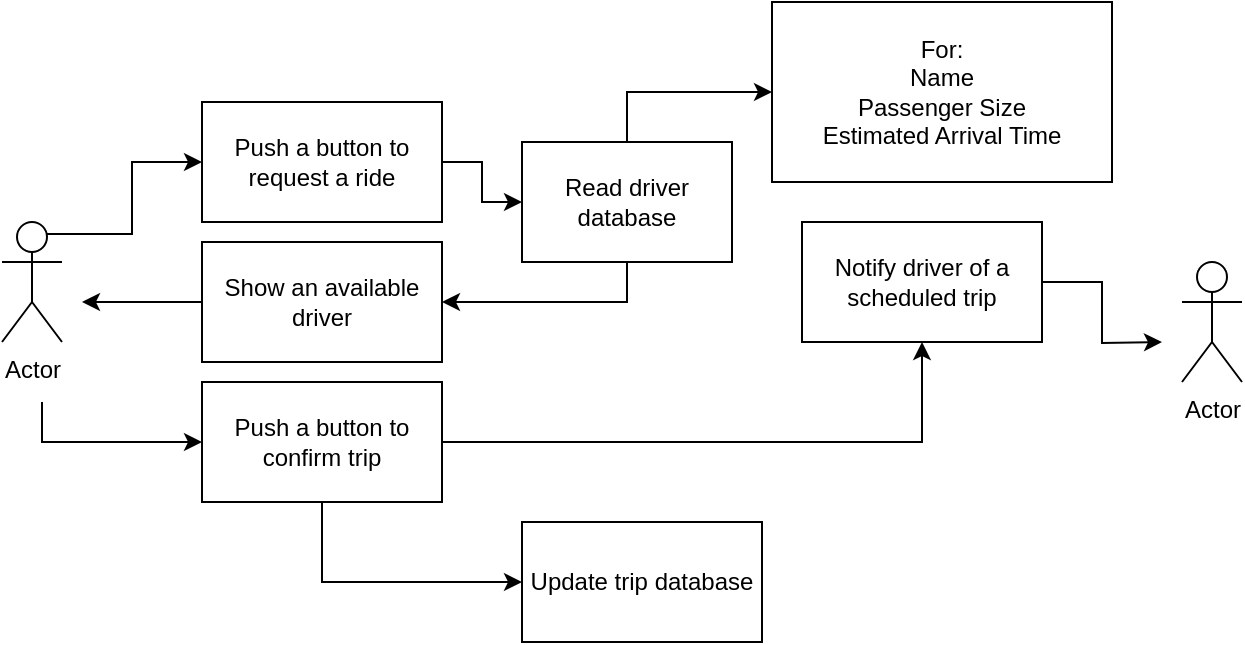 <mxfile version="20.8.18" type="github">
  <diagram id="QV7oADRM7M5_lY-DtXBk" name="Page-1">
    <mxGraphModel dx="892" dy="396" grid="1" gridSize="10" guides="1" tooltips="1" connect="1" arrows="1" fold="1" page="1" pageScale="1" pageWidth="850" pageHeight="1100" math="0" shadow="0">
      <root>
        <mxCell id="0" />
        <mxCell id="1" parent="0" />
        <mxCell id="k2fiiOhns5cdT9OjJlMW-19" style="edgeStyle=orthogonalEdgeStyle;rounded=0;orthogonalLoop=1;jettySize=auto;html=1;exitX=1;exitY=0.5;exitDx=0;exitDy=0;entryX=0;entryY=0.5;entryDx=0;entryDy=0;" parent="1" source="k2fiiOhns5cdT9OjJlMW-1" target="k2fiiOhns5cdT9OjJlMW-12" edge="1">
          <mxGeometry relative="1" as="geometry" />
        </mxCell>
        <mxCell id="k2fiiOhns5cdT9OjJlMW-1" value="Push a button to request a ride" style="rounded=0;whiteSpace=wrap;html=1;" parent="1" vertex="1">
          <mxGeometry x="140" y="60" width="120" height="60" as="geometry" />
        </mxCell>
        <mxCell id="k2fiiOhns5cdT9OjJlMW-16" style="edgeStyle=orthogonalEdgeStyle;rounded=0;orthogonalLoop=1;jettySize=auto;html=1;exitX=0.75;exitY=0.1;exitDx=0;exitDy=0;exitPerimeter=0;entryX=0;entryY=0.5;entryDx=0;entryDy=0;" parent="1" source="k2fiiOhns5cdT9OjJlMW-2" target="k2fiiOhns5cdT9OjJlMW-1" edge="1">
          <mxGeometry relative="1" as="geometry" />
        </mxCell>
        <mxCell id="k2fiiOhns5cdT9OjJlMW-18" style="edgeStyle=orthogonalEdgeStyle;rounded=0;orthogonalLoop=1;jettySize=auto;html=1;entryX=0;entryY=0.5;entryDx=0;entryDy=0;" parent="1" target="k2fiiOhns5cdT9OjJlMW-11" edge="1">
          <mxGeometry relative="1" as="geometry">
            <mxPoint x="60" y="210" as="sourcePoint" />
            <Array as="points">
              <mxPoint x="60" y="230" />
            </Array>
          </mxGeometry>
        </mxCell>
        <mxCell id="k2fiiOhns5cdT9OjJlMW-2" value="Actor" style="shape=umlActor;verticalLabelPosition=bottom;verticalAlign=top;html=1;outlineConnect=0;" parent="1" vertex="1">
          <mxGeometry x="40" y="120" width="30" height="60" as="geometry" />
        </mxCell>
        <mxCell id="k2fiiOhns5cdT9OjJlMW-17" value="" style="edgeStyle=orthogonalEdgeStyle;rounded=0;orthogonalLoop=1;jettySize=auto;html=1;" parent="1" source="k2fiiOhns5cdT9OjJlMW-9" edge="1">
          <mxGeometry relative="1" as="geometry">
            <mxPoint x="80" y="160" as="targetPoint" />
          </mxGeometry>
        </mxCell>
        <mxCell id="k2fiiOhns5cdT9OjJlMW-9" value="Show an available driver" style="rounded=0;whiteSpace=wrap;html=1;" parent="1" vertex="1">
          <mxGeometry x="140" y="130" width="120" height="60" as="geometry" />
        </mxCell>
        <mxCell id="k2fiiOhns5cdT9OjJlMW-10" value="Actor" style="shape=umlActor;verticalLabelPosition=bottom;verticalAlign=top;html=1;outlineConnect=0;" parent="1" vertex="1">
          <mxGeometry x="630" y="140" width="30" height="60" as="geometry" />
        </mxCell>
        <mxCell id="k2fiiOhns5cdT9OjJlMW-21" style="edgeStyle=orthogonalEdgeStyle;rounded=0;orthogonalLoop=1;jettySize=auto;html=1;exitX=1;exitY=0.5;exitDx=0;exitDy=0;" parent="1" source="k2fiiOhns5cdT9OjJlMW-11" target="k2fiiOhns5cdT9OjJlMW-20" edge="1">
          <mxGeometry relative="1" as="geometry" />
        </mxCell>
        <mxCell id="k2fiiOhns5cdT9OjJlMW-23" style="edgeStyle=orthogonalEdgeStyle;rounded=0;orthogonalLoop=1;jettySize=auto;html=1;exitX=0.5;exitY=1;exitDx=0;exitDy=0;entryX=0;entryY=0.5;entryDx=0;entryDy=0;" parent="1" source="k2fiiOhns5cdT9OjJlMW-11" target="k2fiiOhns5cdT9OjJlMW-22" edge="1">
          <mxGeometry relative="1" as="geometry" />
        </mxCell>
        <mxCell id="k2fiiOhns5cdT9OjJlMW-11" value="Push a button to confirm trip" style="rounded=0;whiteSpace=wrap;html=1;" parent="1" vertex="1">
          <mxGeometry x="140" y="200" width="120" height="60" as="geometry" />
        </mxCell>
        <mxCell id="k2fiiOhns5cdT9OjJlMW-15" style="edgeStyle=orthogonalEdgeStyle;rounded=0;orthogonalLoop=1;jettySize=auto;html=1;exitX=0.5;exitY=1;exitDx=0;exitDy=0;entryX=1;entryY=0.5;entryDx=0;entryDy=0;" parent="1" source="k2fiiOhns5cdT9OjJlMW-12" target="k2fiiOhns5cdT9OjJlMW-9" edge="1">
          <mxGeometry relative="1" as="geometry" />
        </mxCell>
        <mxCell id="IfWUG2NwHRAJ1UhzLMB--3" style="edgeStyle=orthogonalEdgeStyle;rounded=0;orthogonalLoop=1;jettySize=auto;html=1;entryX=0;entryY=0.5;entryDx=0;entryDy=0;exitX=0.5;exitY=0;exitDx=0;exitDy=0;" edge="1" parent="1" source="k2fiiOhns5cdT9OjJlMW-12" target="IfWUG2NwHRAJ1UhzLMB--2">
          <mxGeometry relative="1" as="geometry" />
        </mxCell>
        <mxCell id="k2fiiOhns5cdT9OjJlMW-12" value="Read driver database" style="rounded=0;whiteSpace=wrap;html=1;" parent="1" vertex="1">
          <mxGeometry x="300" y="80" width="105" height="60" as="geometry" />
        </mxCell>
        <mxCell id="k2fiiOhns5cdT9OjJlMW-25" style="edgeStyle=orthogonalEdgeStyle;rounded=0;orthogonalLoop=1;jettySize=auto;html=1;exitX=1;exitY=0.5;exitDx=0;exitDy=0;" parent="1" source="k2fiiOhns5cdT9OjJlMW-20" edge="1">
          <mxGeometry relative="1" as="geometry">
            <mxPoint x="620" y="180" as="targetPoint" />
          </mxGeometry>
        </mxCell>
        <mxCell id="k2fiiOhns5cdT9OjJlMW-20" value="Notify driver of a scheduled trip" style="rounded=0;whiteSpace=wrap;html=1;" parent="1" vertex="1">
          <mxGeometry x="440" y="120" width="120" height="60" as="geometry" />
        </mxCell>
        <mxCell id="k2fiiOhns5cdT9OjJlMW-22" value="Update trip database" style="rounded=0;whiteSpace=wrap;html=1;" parent="1" vertex="1">
          <mxGeometry x="300" y="270" width="120" height="60" as="geometry" />
        </mxCell>
        <mxCell id="IfWUG2NwHRAJ1UhzLMB--2" value="&lt;div&gt;For:&lt;/div&gt;&lt;div&gt;Name&lt;/div&gt;&lt;div&gt;Passenger Size&lt;/div&gt;&lt;div&gt;Estimated Arrival Time&lt;br&gt;&lt;/div&gt;" style="rounded=0;whiteSpace=wrap;html=1;" vertex="1" parent="1">
          <mxGeometry x="425" y="10" width="170" height="90" as="geometry" />
        </mxCell>
      </root>
    </mxGraphModel>
  </diagram>
</mxfile>
